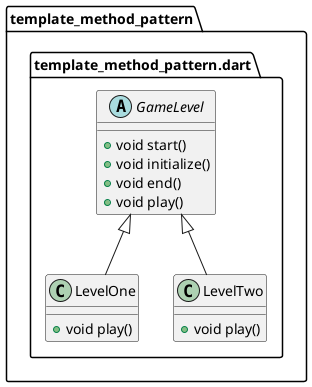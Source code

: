 @startuml
set namespaceSeparator ::

abstract class "template_method_pattern::template_method_pattern.dart::GameLevel" {
  +void start()
  +void initialize()
  +void end()
  +void play()
}

class "template_method_pattern::template_method_pattern.dart::LevelOne" {
  +void play()
}

"template_method_pattern::template_method_pattern.dart::GameLevel" <|-- "template_method_pattern::template_method_pattern.dart::LevelOne"

class "template_method_pattern::template_method_pattern.dart::LevelTwo" {
  +void play()
}

"template_method_pattern::template_method_pattern.dart::GameLevel" <|-- "template_method_pattern::template_method_pattern.dart::LevelTwo"


@enduml